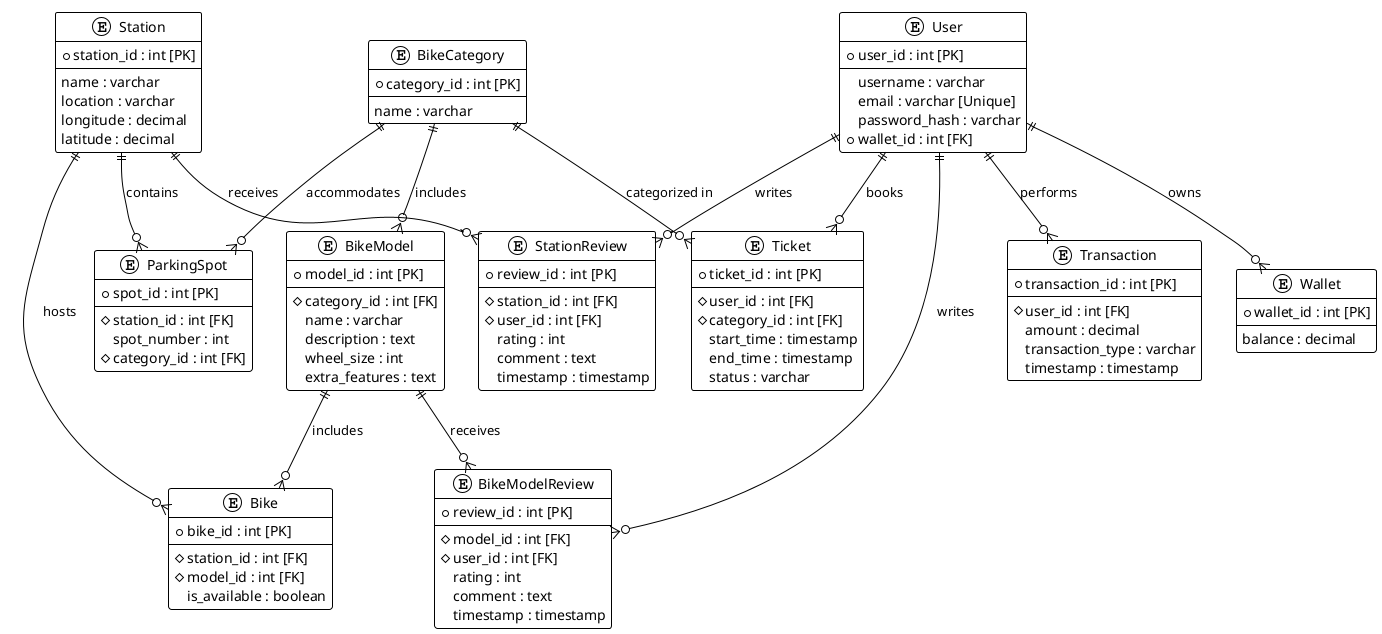 @startuml
!theme plain

entity "User" {
  +user_id : int [PK]
  --
  username : varchar
  email : varchar [Unique]
  password_hash : varchar
  +wallet_id : int [FK]
}

entity "Wallet" {
  +wallet_id : int [PK]
  --
  balance : decimal
}

entity "Station" {
  +station_id : int [PK]
  --
  name : varchar
  location : varchar
  longitude : decimal
  latitude : decimal
}

entity "BikeCategory" {
  +category_id : int [PK]
  --
  name : varchar
}

entity "BikeModel" {
  +model_id : int [PK]
  --
  #category_id : int [FK]
  name : varchar
  description : text
  wheel_size : int
  extra_features : text
}

entity "Bike" {
  +bike_id : int [PK]
  --
  #station_id : int [FK]
  #model_id : int [FK]
  is_available : boolean
}

entity "Ticket" {
  +ticket_id : int [PK]
  --
  #user_id : int [FK]
  #category_id : int [FK]
  start_time : timestamp
  end_time : timestamp
  status : varchar
}

entity "Transaction" {
  +transaction_id : int [PK]
  --
  #user_id : int [FK]
  amount : decimal
  transaction_type : varchar
  timestamp : timestamp
}

entity "ParkingSpot" {
  +spot_id : int [PK]
  --
  #station_id : int [FK]
  spot_number : int
  #category_id : int [FK]
}

entity "StationReview" {
  +review_id : int [PK]
  --
  #station_id : int [FK]
  #user_id : int [FK]
  rating : int
  comment : text
  timestamp : timestamp
}

entity "BikeModelReview" {
  +review_id : int [PK]
  --
  #model_id : int [FK]
  #user_id : int [FK]
  rating : int
  comment : text
  timestamp : timestamp
}

User ||--o{ Wallet : "owns"
User ||--o{ Ticket : "books"
User ||--o{ Transaction : "performs"
User ||--o{ StationReview : "writes"
User ||--o{ BikeModelReview : "writes"
Station ||--o{ Bike : "hosts"
Station ||--o{ StationReview : "receives"
Station ||--o{ ParkingSpot : "contains"
BikeCategory ||--o{ BikeModel : "includes"
BikeModel ||--o{ Bike : "includes"
BikeModel ||--o{ BikeModelReview : "receives"
BikeCategory ||--o{ Ticket : "categorized in"
BikeCategory ||--o{ ParkingSpot : "accommodates"

@enduml
